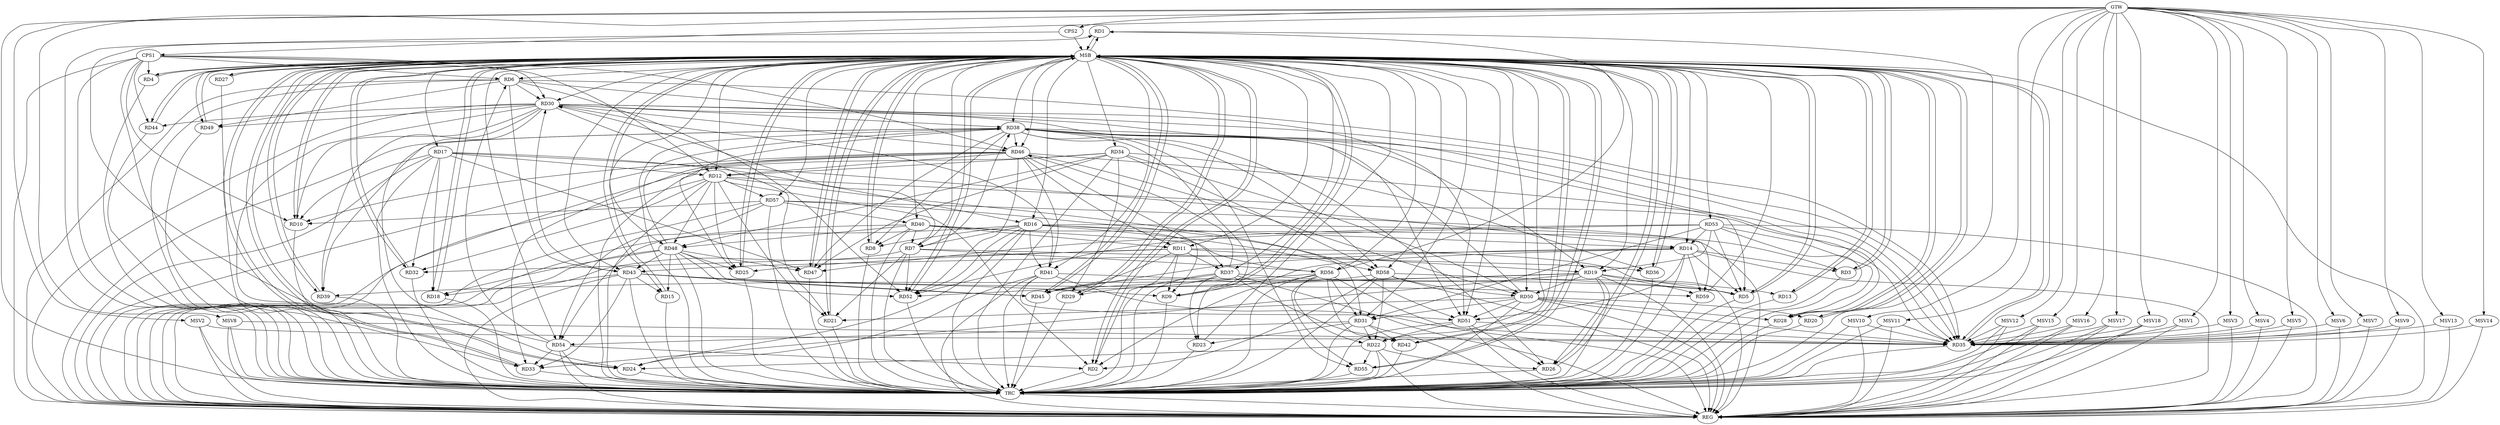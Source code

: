strict digraph G {
  RD1 [ label="RD1" ];
  RD2 [ label="RD2" ];
  RD3 [ label="RD3" ];
  RD4 [ label="RD4" ];
  RD5 [ label="RD5" ];
  RD6 [ label="RD6" ];
  RD7 [ label="RD7" ];
  RD8 [ label="RD8" ];
  RD9 [ label="RD9" ];
  RD10 [ label="RD10" ];
  RD11 [ label="RD11" ];
  RD12 [ label="RD12" ];
  RD13 [ label="RD13" ];
  RD14 [ label="RD14" ];
  RD15 [ label="RD15" ];
  RD16 [ label="RD16" ];
  RD17 [ label="RD17" ];
  RD18 [ label="RD18" ];
  RD19 [ label="RD19" ];
  RD20 [ label="RD20" ];
  RD21 [ label="RD21" ];
  RD22 [ label="RD22" ];
  RD23 [ label="RD23" ];
  RD24 [ label="RD24" ];
  RD25 [ label="RD25" ];
  RD26 [ label="RD26" ];
  RD27 [ label="RD27" ];
  RD28 [ label="RD28" ];
  RD29 [ label="RD29" ];
  RD30 [ label="RD30" ];
  RD31 [ label="RD31" ];
  RD32 [ label="RD32" ];
  RD33 [ label="RD33" ];
  RD34 [ label="RD34" ];
  RD35 [ label="RD35" ];
  RD36 [ label="RD36" ];
  RD37 [ label="RD37" ];
  RD38 [ label="RD38" ];
  RD39 [ label="RD39" ];
  RD40 [ label="RD40" ];
  RD41 [ label="RD41" ];
  RD42 [ label="RD42" ];
  RD43 [ label="RD43" ];
  RD44 [ label="RD44" ];
  RD45 [ label="RD45" ];
  RD46 [ label="RD46" ];
  RD47 [ label="RD47" ];
  RD48 [ label="RD48" ];
  RD49 [ label="RD49" ];
  RD50 [ label="RD50" ];
  RD51 [ label="RD51" ];
  RD52 [ label="RD52" ];
  RD53 [ label="RD53" ];
  RD54 [ label="RD54" ];
  RD55 [ label="RD55" ];
  RD56 [ label="RD56" ];
  RD57 [ label="RD57" ];
  RD58 [ label="RD58" ];
  RD59 [ label="RD59" ];
  CPS1 [ label="CPS1" ];
  CPS2 [ label="CPS2" ];
  GTW [ label="GTW" ];
  REG [ label="REG" ];
  MSB [ label="MSB" ];
  TRC [ label="TRC" ];
  MSV1 [ label="MSV1" ];
  MSV2 [ label="MSV2" ];
  MSV3 [ label="MSV3" ];
  MSV4 [ label="MSV4" ];
  MSV5 [ label="MSV5" ];
  MSV6 [ label="MSV6" ];
  MSV7 [ label="MSV7" ];
  MSV8 [ label="MSV8" ];
  MSV9 [ label="MSV9" ];
  MSV10 [ label="MSV10" ];
  MSV11 [ label="MSV11" ];
  MSV12 [ label="MSV12" ];
  MSV13 [ label="MSV13" ];
  MSV14 [ label="MSV14" ];
  MSV15 [ label="MSV15" ];
  MSV16 [ label="MSV16" ];
  MSV17 [ label="MSV17" ];
  MSV18 [ label="MSV18" ];
  RD54 -> RD1;
  RD56 -> RD1;
  RD12 -> RD2;
  RD37 -> RD2;
  RD54 -> RD2;
  RD56 -> RD2;
  RD58 -> RD2;
  RD14 -> RD3;
  RD16 -> RD3;
  RD14 -> RD5;
  RD19 -> RD5;
  RD38 -> RD5;
  RD41 -> RD5;
  RD53 -> RD5;
  RD58 -> RD5;
  RD6 -> RD30;
  RD6 -> RD35;
  RD6 -> RD43;
  RD6 -> RD49;
  RD6 -> RD51;
  RD6 -> RD52;
  RD54 -> RD6;
  RD16 -> RD7;
  RD7 -> RD21;
  RD7 -> RD30;
  RD7 -> RD36;
  RD7 -> RD38;
  RD40 -> RD7;
  RD7 -> RD52;
  RD7 -> RD56;
  RD16 -> RD8;
  RD38 -> RD8;
  RD40 -> RD8;
  RD11 -> RD9;
  RD14 -> RD9;
  RD43 -> RD9;
  RD46 -> RD9;
  RD17 -> RD10;
  RD30 -> RD10;
  RD46 -> RD10;
  RD57 -> RD10;
  RD11 -> RD19;
  RD11 -> RD25;
  RD11 -> RD32;
  RD11 -> RD37;
  RD40 -> RD11;
  RD11 -> RD45;
  RD46 -> RD11;
  RD17 -> RD12;
  RD12 -> RD21;
  RD12 -> RD25;
  RD12 -> RD31;
  RD12 -> RD32;
  RD34 -> RD12;
  RD12 -> RD35;
  RD46 -> RD12;
  RD12 -> RD48;
  RD12 -> RD57;
  RD37 -> RD13;
  RD16 -> RD14;
  RD17 -> RD14;
  RD14 -> RD43;
  RD14 -> RD45;
  RD14 -> RD51;
  RD53 -> RD14;
  RD14 -> RD59;
  RD43 -> RD15;
  RD48 -> RD15;
  RD17 -> RD16;
  RD16 -> RD24;
  RD16 -> RD37;
  RD16 -> RD41;
  RD16 -> RD52;
  RD16 -> RD58;
  RD17 -> RD18;
  RD17 -> RD32;
  RD17 -> RD47;
  RD43 -> RD18;
  RD48 -> RD18;
  RD19 -> RD26;
  RD19 -> RD33;
  RD38 -> RD19;
  RD19 -> RD39;
  RD19 -> RD45;
  RD19 -> RD50;
  RD53 -> RD19;
  RD19 -> RD59;
  RD50 -> RD20;
  RD30 -> RD21;
  RD50 -> RD21;
  RD22 -> RD24;
  RD22 -> RD26;
  RD31 -> RD22;
  RD51 -> RD22;
  RD22 -> RD55;
  RD56 -> RD22;
  RD58 -> RD22;
  RD31 -> RD23;
  RD37 -> RD23;
  RD38 -> RD23;
  RD30 -> RD24;
  RD41 -> RD24;
  RD38 -> RD25;
  RD48 -> RD25;
  RD38 -> RD26;
  RD51 -> RD26;
  RD30 -> RD28;
  RD50 -> RD28;
  RD53 -> RD28;
  RD34 -> RD29;
  RD37 -> RD29;
  RD30 -> RD35;
  RD30 -> RD38;
  RD30 -> RD39;
  RD41 -> RD30;
  RD43 -> RD30;
  RD30 -> RD44;
  RD30 -> RD46;
  RD30 -> RD49;
  RD30 -> RD51;
  RD31 -> RD42;
  RD50 -> RD31;
  RD53 -> RD31;
  RD31 -> RD54;
  RD56 -> RD31;
  RD43 -> RD33;
  RD46 -> RD33;
  RD54 -> RD33;
  RD34 -> RD36;
  RD34 -> RD47;
  RD34 -> RD48;
  RD34 -> RD50;
  RD34 -> RD58;
  RD38 -> RD35;
  RD41 -> RD35;
  RD46 -> RD35;
  RD50 -> RD35;
  RD51 -> RD35;
  RD37 -> RD42;
  RD37 -> RD46;
  RD38 -> RD39;
  RD38 -> RD46;
  RD38 -> RD47;
  RD48 -> RD38;
  RD50 -> RD38;
  RD38 -> RD55;
  RD38 -> RD58;
  RD40 -> RD48;
  RD40 -> RD54;
  RD40 -> RD56;
  RD57 -> RD40;
  RD46 -> RD41;
  RD41 -> RD51;
  RD56 -> RD42;
  RD43 -> RD45;
  RD48 -> RD43;
  RD43 -> RD59;
  RD48 -> RD45;
  RD58 -> RD45;
  RD46 -> RD50;
  RD46 -> RD52;
  RD48 -> RD47;
  RD53 -> RD47;
  RD48 -> RD52;
  RD50 -> RD51;
  RD58 -> RD50;
  RD57 -> RD51;
  RD53 -> RD52;
  RD56 -> RD52;
  RD57 -> RD54;
  RD56 -> RD55;
  RD57 -> RD59;
  CPS1 -> RD10;
  CPS1 -> RD33;
  CPS1 -> RD4;
  CPS1 -> RD6;
  CPS1 -> RD44;
  CPS1 -> RD30;
  CPS1 -> RD46;
  CPS1 -> RD12;
  GTW -> CPS1;
  GTW -> CPS2;
  RD6 -> REG;
  RD7 -> REG;
  RD11 -> REG;
  RD12 -> REG;
  RD14 -> REG;
  RD16 -> REG;
  RD17 -> REG;
  RD19 -> REG;
  RD22 -> REG;
  RD30 -> REG;
  RD31 -> REG;
  RD34 -> REG;
  RD37 -> REG;
  RD38 -> REG;
  RD40 -> REG;
  RD41 -> REG;
  RD43 -> REG;
  RD46 -> REG;
  RD48 -> REG;
  RD50 -> REG;
  RD51 -> REG;
  RD53 -> REG;
  RD54 -> REG;
  RD56 -> REG;
  RD57 -> REG;
  RD58 -> REG;
  CPS1 -> REG;
  RD1 -> MSB;
  MSB -> RD7;
  MSB -> RD11;
  MSB -> RD46;
  MSB -> RD53;
  MSB -> REG;
  RD2 -> MSB;
  MSB -> RD14;
  MSB -> RD26;
  MSB -> RD27;
  RD3 -> MSB;
  MSB -> RD19;
  MSB -> RD24;
  MSB -> RD38;
  MSB -> RD49;
  RD4 -> MSB;
  MSB -> RD3;
  MSB -> RD8;
  MSB -> RD31;
  MSB -> RD42;
  RD5 -> MSB;
  MSB -> RD6;
  MSB -> RD16;
  MSB -> RD41;
  MSB -> RD43;
  MSB -> RD44;
  MSB -> RD50;
  RD8 -> MSB;
  MSB -> RD9;
  MSB -> RD29;
  RD9 -> MSB;
  MSB -> RD35;
  MSB -> RD36;
  MSB -> RD40;
  MSB -> RD45;
  MSB -> RD52;
  MSB -> RD57;
  RD10 -> MSB;
  MSB -> RD1;
  MSB -> RD54;
  RD13 -> MSB;
  MSB -> RD5;
  MSB -> RD48;
  MSB -> RD56;
  RD15 -> MSB;
  MSB -> RD4;
  MSB -> RD20;
  MSB -> RD21;
  MSB -> RD33;
  MSB -> RD55;
  RD18 -> MSB;
  MSB -> RD17;
  MSB -> RD39;
  RD20 -> MSB;
  MSB -> RD30;
  MSB -> RD37;
  RD21 -> MSB;
  MSB -> RD10;
  RD23 -> MSB;
  MSB -> RD18;
  MSB -> RD34;
  MSB -> RD51;
  RD24 -> MSB;
  RD25 -> MSB;
  RD26 -> MSB;
  MSB -> RD15;
  MSB -> RD32;
  RD27 -> MSB;
  RD28 -> MSB;
  MSB -> RD25;
  MSB -> RD47;
  RD29 -> MSB;
  MSB -> RD13;
  RD32 -> MSB;
  MSB -> RD28;
  RD33 -> MSB;
  MSB -> RD2;
  MSB -> RD12;
  MSB -> RD58;
  RD35 -> MSB;
  RD36 -> MSB;
  RD39 -> MSB;
  RD42 -> MSB;
  RD44 -> MSB;
  RD45 -> MSB;
  RD47 -> MSB;
  RD49 -> MSB;
  RD52 -> MSB;
  MSB -> RD22;
  RD55 -> MSB;
  RD59 -> MSB;
  CPS2 -> MSB;
  RD1 -> TRC;
  RD2 -> TRC;
  RD3 -> TRC;
  RD4 -> TRC;
  RD5 -> TRC;
  RD6 -> TRC;
  RD7 -> TRC;
  RD8 -> TRC;
  RD9 -> TRC;
  RD10 -> TRC;
  RD11 -> TRC;
  RD12 -> TRC;
  RD13 -> TRC;
  RD14 -> TRC;
  RD15 -> TRC;
  RD16 -> TRC;
  RD17 -> TRC;
  RD18 -> TRC;
  RD19 -> TRC;
  RD20 -> TRC;
  RD21 -> TRC;
  RD22 -> TRC;
  RD23 -> TRC;
  RD24 -> TRC;
  RD25 -> TRC;
  RD26 -> TRC;
  RD27 -> TRC;
  RD28 -> TRC;
  RD29 -> TRC;
  RD30 -> TRC;
  RD31 -> TRC;
  RD32 -> TRC;
  RD33 -> TRC;
  RD34 -> TRC;
  RD35 -> TRC;
  RD36 -> TRC;
  RD37 -> TRC;
  RD38 -> TRC;
  RD39 -> TRC;
  RD40 -> TRC;
  RD41 -> TRC;
  RD42 -> TRC;
  RD43 -> TRC;
  RD44 -> TRC;
  RD45 -> TRC;
  RD46 -> TRC;
  RD47 -> TRC;
  RD48 -> TRC;
  RD49 -> TRC;
  RD50 -> TRC;
  RD51 -> TRC;
  RD52 -> TRC;
  RD53 -> TRC;
  RD54 -> TRC;
  RD55 -> TRC;
  RD56 -> TRC;
  RD57 -> TRC;
  RD58 -> TRC;
  RD59 -> TRC;
  CPS1 -> TRC;
  CPS2 -> TRC;
  GTW -> TRC;
  TRC -> REG;
  MSV1 -> RD35;
  MSV2 -> RD35;
  MSV3 -> RD35;
  MSV4 -> RD35;
  GTW -> MSV1;
  MSV1 -> REG;
  GTW -> MSV2;
  MSV2 -> REG;
  MSV2 -> TRC;
  GTW -> MSV3;
  MSV3 -> REG;
  GTW -> MSV4;
  MSV4 -> REG;
  MSV5 -> RD35;
  MSV6 -> RD35;
  MSV7 -> RD35;
  GTW -> MSV5;
  MSV5 -> REG;
  GTW -> MSV6;
  MSV6 -> REG;
  GTW -> MSV7;
  MSV7 -> REG;
  MSV8 -> RD35;
  MSV9 -> RD35;
  MSV10 -> RD35;
  GTW -> MSV8;
  MSV8 -> REG;
  MSV8 -> TRC;
  GTW -> MSV9;
  MSV9 -> REG;
  GTW -> MSV10;
  MSV10 -> REG;
  MSV10 -> TRC;
  MSV11 -> RD35;
  MSV12 -> RD35;
  GTW -> MSV11;
  MSV11 -> REG;
  MSV11 -> TRC;
  GTW -> MSV12;
  MSV12 -> REG;
  MSV12 -> TRC;
  MSV13 -> RD35;
  GTW -> MSV13;
  MSV13 -> REG;
  MSV14 -> RD35;
  MSV15 -> RD35;
  GTW -> MSV14;
  MSV14 -> REG;
  GTW -> MSV15;
  MSV15 -> REG;
  MSV15 -> TRC;
  MSV16 -> RD35;
  GTW -> MSV16;
  MSV16 -> REG;
  MSV16 -> TRC;
  MSV17 -> RD35;
  MSV18 -> RD35;
  GTW -> MSV17;
  MSV17 -> REG;
  MSV17 -> TRC;
  GTW -> MSV18;
  MSV18 -> REG;
  MSV18 -> TRC;
}
